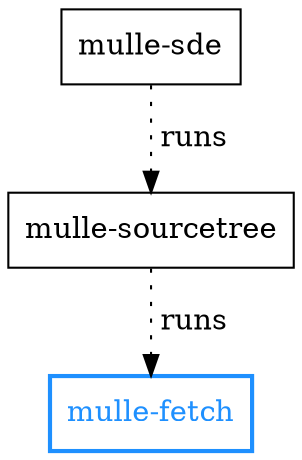 digraph G {
    graph [rankdir = TD];

    node[shape=record];
    edge [ label=" runs", style="dotted" ]
    subgraph agnostic
    {
        label = "Language agnostic";

        "mulle-sde"       -> "mulle-sourcetree"
        "mulle-sourcetree"   -> "mulle-fetch"

        "mulle-fetch"   [ color="dodgerblue"; fontcolor="dodgerblue"; penwidth="2"]
    }
}

